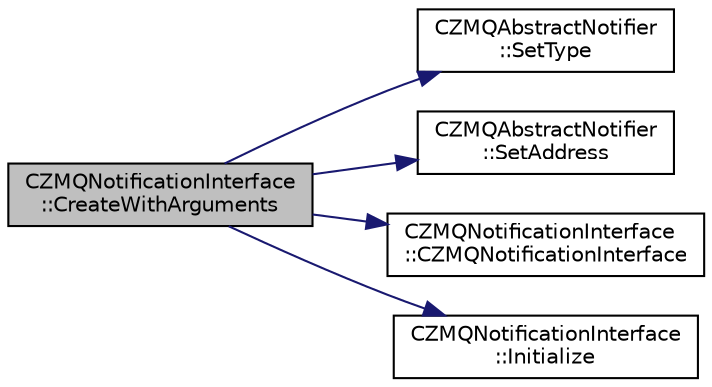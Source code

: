 digraph "CZMQNotificationInterface::CreateWithArguments"
{
  edge [fontname="Helvetica",fontsize="10",labelfontname="Helvetica",labelfontsize="10"];
  node [fontname="Helvetica",fontsize="10",shape=record];
  rankdir="LR";
  Node6 [label="CZMQNotificationInterface\l::CreateWithArguments",height=0.2,width=0.4,color="black", fillcolor="grey75", style="filled", fontcolor="black"];
  Node6 -> Node7 [color="midnightblue",fontsize="10",style="solid",fontname="Helvetica"];
  Node7 [label="CZMQAbstractNotifier\l::SetType",height=0.2,width=0.4,color="black", fillcolor="white", style="filled",URL="$class_c_z_m_q_abstract_notifier.html#ab4179b7aeac89ce1a9214a46b21a4899"];
  Node6 -> Node8 [color="midnightblue",fontsize="10",style="solid",fontname="Helvetica"];
  Node8 [label="CZMQAbstractNotifier\l::SetAddress",height=0.2,width=0.4,color="black", fillcolor="white", style="filled",URL="$class_c_z_m_q_abstract_notifier.html#a6ada06e94b36fb8c872ad880ae2eb3d6"];
  Node6 -> Node9 [color="midnightblue",fontsize="10",style="solid",fontname="Helvetica"];
  Node9 [label="CZMQNotificationInterface\l::CZMQNotificationInterface",height=0.2,width=0.4,color="black", fillcolor="white", style="filled",URL="$class_c_z_m_q_notification_interface.html#adb04a7b2bda5974385001348eeef15cd"];
  Node6 -> Node10 [color="midnightblue",fontsize="10",style="solid",fontname="Helvetica"];
  Node10 [label="CZMQNotificationInterface\l::Initialize",height=0.2,width=0.4,color="black", fillcolor="white", style="filled",URL="$class_c_z_m_q_notification_interface.html#a33097d2313d722ff02dd0f2c77f66d58"];
}
